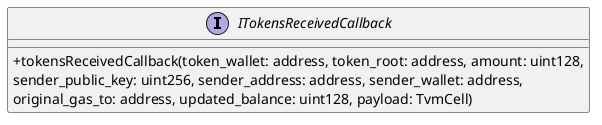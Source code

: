 @startuml
skinparam WrapWidth 600
skinparam classAttributeIconSize 0
' hide circle
skinparam linetype ortho
skinparam linetype polyline
top to bottom direction
left to right direction
skinparam componentStyle uml2


interface ITokensReceivedCallback {
    +tokensReceivedCallback(token_wallet: address, token_root: address, amount: uint128, sender_public_key: uint256, sender_address: address, sender_wallet: address, original_gas_to: address, updated_balance: uint128, payload: TvmCell)
}

@enduml
